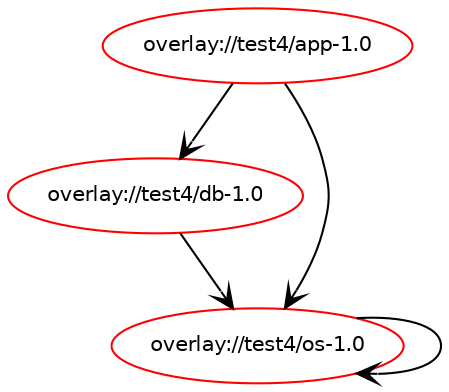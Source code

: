 digraph prolog {

newrank=true;
concentrate=true;
compound=true;
graph [rankdir=TD];#, ranksep=2.5, nodesep=0.2];
edge  [arrowhead=vee];
node  [fontname=Helvetica,fontsize=10];

"overlay://test4/app-1.0" [color=red, href="../test4/app-1.0-rdepend.svg"];
"overlay://test4/app-1.0" -> "overlay://test4/db-1.0"
"overlay://test4/app-1.0" -> "overlay://test4/os-1.0"
"overlay://test4/db-1.0" [color=red, href="../test4/db-1.0-rdepend.svg"];
"overlay://test4/db-1.0" -> "overlay://test4/os-1.0"
"overlay://test4/os-1.0" [color=red, href="../test4/os-1.0-rdepend.svg"];
"overlay://test4/os-1.0" -> "overlay://test4/os-1.0"
}
